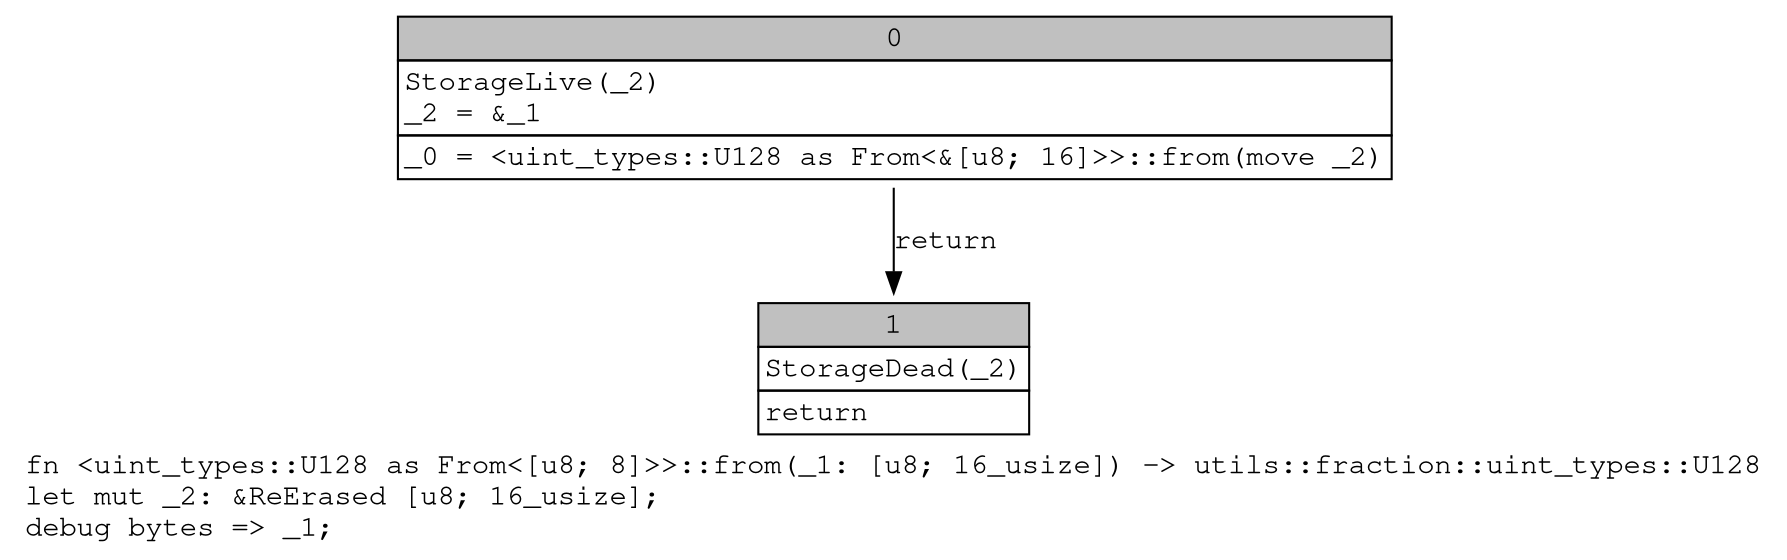 digraph Mir_0_11956 {
    graph [fontname="Courier, monospace"];
    node [fontname="Courier, monospace"];
    edge [fontname="Courier, monospace"];
    label=<fn &lt;uint_types::U128 as From&lt;[u8; 8]&gt;&gt;::from(_1: [u8; 16_usize]) -&gt; utils::fraction::uint_types::U128<br align="left"/>let mut _2: &amp;ReErased [u8; 16_usize];<br align="left"/>debug bytes =&gt; _1;<br align="left"/>>;
    bb0__0_11956 [shape="none", label=<<table border="0" cellborder="1" cellspacing="0"><tr><td bgcolor="gray" align="center" colspan="1">0</td></tr><tr><td align="left" balign="left">StorageLive(_2)<br/>_2 = &amp;_1<br/></td></tr><tr><td align="left">_0 = &lt;uint_types::U128 as From&lt;&amp;[u8; 16]&gt;&gt;::from(move _2)</td></tr></table>>];
    bb1__0_11956 [shape="none", label=<<table border="0" cellborder="1" cellspacing="0"><tr><td bgcolor="gray" align="center" colspan="1">1</td></tr><tr><td align="left" balign="left">StorageDead(_2)<br/></td></tr><tr><td align="left">return</td></tr></table>>];
    bb0__0_11956 -> bb1__0_11956 [label="return"];
}
